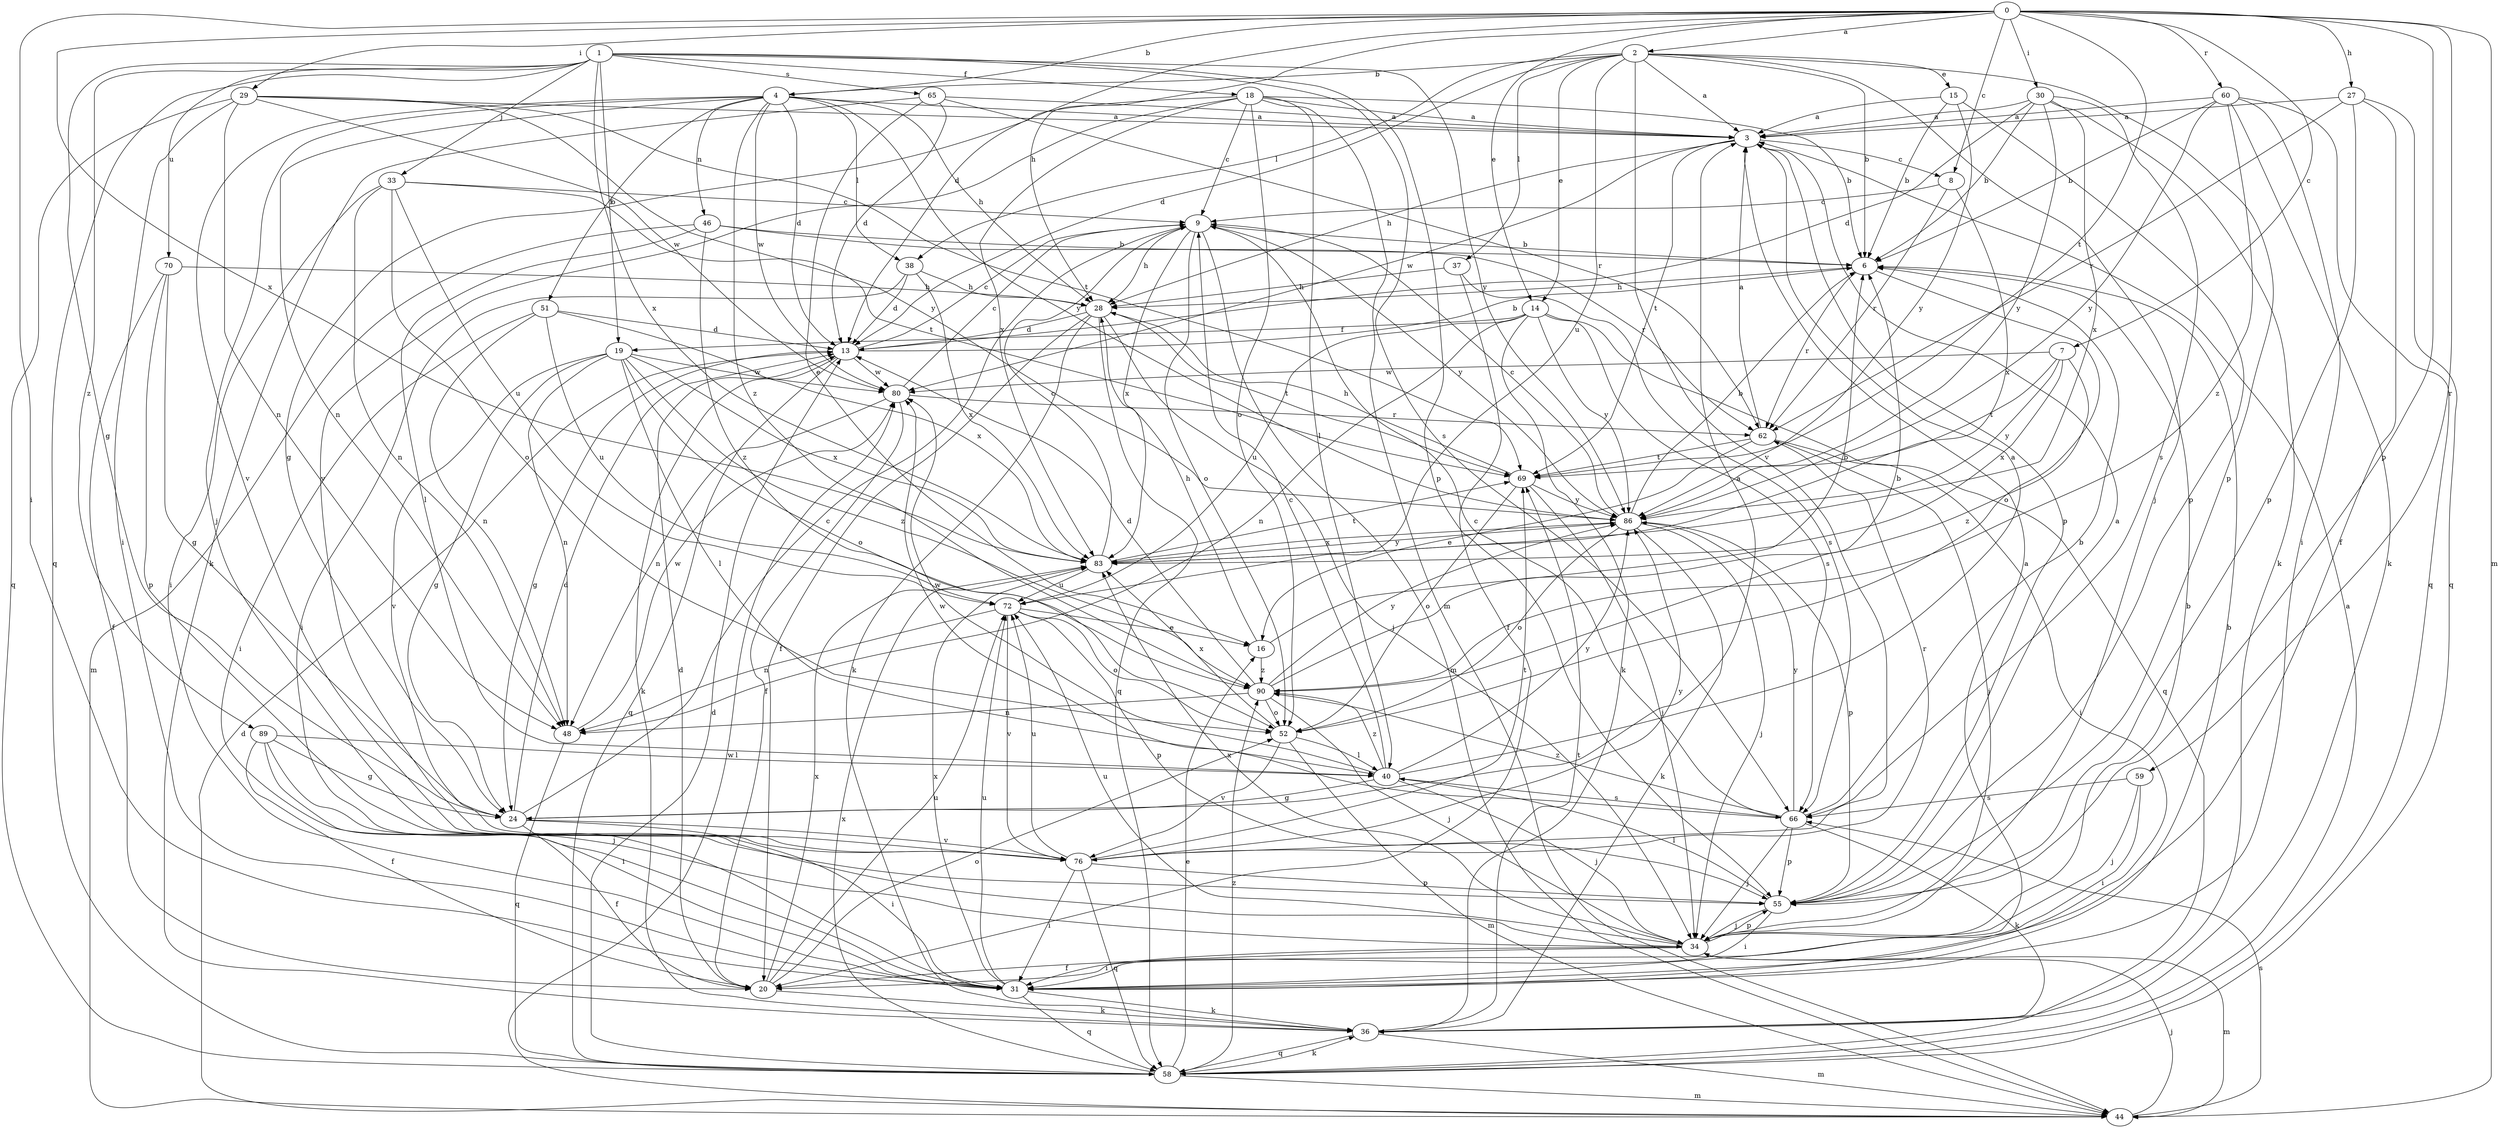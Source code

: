 strict digraph  {
0;
1;
2;
3;
4;
6;
7;
8;
9;
13;
14;
15;
16;
18;
19;
20;
24;
27;
28;
29;
30;
31;
33;
34;
36;
37;
38;
40;
44;
46;
48;
51;
52;
55;
58;
59;
60;
62;
65;
66;
69;
70;
72;
76;
80;
83;
86;
89;
90;
0 -> 2  [label=a];
0 -> 4  [label=b];
0 -> 7  [label=c];
0 -> 8  [label=c];
0 -> 13  [label=d];
0 -> 14  [label=e];
0 -> 27  [label=h];
0 -> 28  [label=h];
0 -> 29  [label=i];
0 -> 30  [label=i];
0 -> 31  [label=i];
0 -> 44  [label=m];
0 -> 55  [label=p];
0 -> 59  [label=r];
0 -> 60  [label=r];
0 -> 69  [label=t];
0 -> 83  [label=x];
1 -> 18  [label=f];
1 -> 19  [label=f];
1 -> 24  [label=g];
1 -> 33  [label=j];
1 -> 55  [label=p];
1 -> 58  [label=q];
1 -> 65  [label=s];
1 -> 66  [label=s];
1 -> 70  [label=u];
1 -> 83  [label=x];
1 -> 86  [label=y];
1 -> 89  [label=z];
2 -> 3  [label=a];
2 -> 4  [label=b];
2 -> 6  [label=b];
2 -> 13  [label=d];
2 -> 14  [label=e];
2 -> 15  [label=e];
2 -> 34  [label=j];
2 -> 37  [label=l];
2 -> 38  [label=l];
2 -> 55  [label=p];
2 -> 72  [label=u];
2 -> 76  [label=v];
3 -> 8  [label=c];
3 -> 28  [label=h];
3 -> 55  [label=p];
3 -> 69  [label=t];
3 -> 80  [label=w];
4 -> 3  [label=a];
4 -> 13  [label=d];
4 -> 28  [label=h];
4 -> 34  [label=j];
4 -> 38  [label=l];
4 -> 46  [label=n];
4 -> 48  [label=n];
4 -> 51  [label=o];
4 -> 76  [label=v];
4 -> 80  [label=w];
4 -> 86  [label=y];
4 -> 90  [label=z];
6 -> 28  [label=h];
6 -> 52  [label=o];
6 -> 62  [label=r];
7 -> 69  [label=t];
7 -> 80  [label=w];
7 -> 83  [label=x];
7 -> 86  [label=y];
7 -> 90  [label=z];
8 -> 9  [label=c];
8 -> 62  [label=r];
8 -> 83  [label=x];
9 -> 6  [label=b];
9 -> 28  [label=h];
9 -> 44  [label=m];
9 -> 52  [label=o];
9 -> 83  [label=x];
9 -> 86  [label=y];
13 -> 6  [label=b];
13 -> 9  [label=c];
13 -> 24  [label=g];
13 -> 36  [label=k];
13 -> 58  [label=q];
13 -> 80  [label=w];
14 -> 19  [label=f];
14 -> 36  [label=k];
14 -> 48  [label=n];
14 -> 58  [label=q];
14 -> 66  [label=s];
14 -> 72  [label=u];
14 -> 86  [label=y];
15 -> 3  [label=a];
15 -> 6  [label=b];
15 -> 55  [label=p];
15 -> 86  [label=y];
16 -> 6  [label=b];
16 -> 28  [label=h];
16 -> 90  [label=z];
18 -> 3  [label=a];
18 -> 6  [label=b];
18 -> 9  [label=c];
18 -> 24  [label=g];
18 -> 40  [label=l];
18 -> 44  [label=m];
18 -> 52  [label=o];
18 -> 76  [label=v];
18 -> 83  [label=x];
19 -> 24  [label=g];
19 -> 40  [label=l];
19 -> 48  [label=n];
19 -> 52  [label=o];
19 -> 76  [label=v];
19 -> 80  [label=w];
19 -> 83  [label=x];
19 -> 90  [label=z];
20 -> 13  [label=d];
20 -> 36  [label=k];
20 -> 52  [label=o];
20 -> 72  [label=u];
20 -> 83  [label=x];
24 -> 3  [label=a];
24 -> 9  [label=c];
24 -> 13  [label=d];
24 -> 20  [label=f];
24 -> 31  [label=i];
24 -> 76  [label=v];
27 -> 3  [label=a];
27 -> 20  [label=f];
27 -> 55  [label=p];
27 -> 58  [label=q];
27 -> 62  [label=r];
28 -> 13  [label=d];
28 -> 20  [label=f];
28 -> 34  [label=j];
28 -> 36  [label=k];
28 -> 58  [label=q];
28 -> 69  [label=t];
29 -> 3  [label=a];
29 -> 31  [label=i];
29 -> 48  [label=n];
29 -> 58  [label=q];
29 -> 69  [label=t];
29 -> 80  [label=w];
29 -> 86  [label=y];
30 -> 3  [label=a];
30 -> 6  [label=b];
30 -> 13  [label=d];
30 -> 36  [label=k];
30 -> 66  [label=s];
30 -> 83  [label=x];
30 -> 86  [label=y];
31 -> 3  [label=a];
31 -> 6  [label=b];
31 -> 36  [label=k];
31 -> 58  [label=q];
31 -> 72  [label=u];
31 -> 83  [label=x];
33 -> 9  [label=c];
33 -> 31  [label=i];
33 -> 48  [label=n];
33 -> 52  [label=o];
33 -> 69  [label=t];
33 -> 72  [label=u];
34 -> 6  [label=b];
34 -> 20  [label=f];
34 -> 31  [label=i];
34 -> 44  [label=m];
34 -> 55  [label=p];
34 -> 72  [label=u];
34 -> 83  [label=x];
36 -> 44  [label=m];
36 -> 58  [label=q];
36 -> 69  [label=t];
37 -> 20  [label=f];
37 -> 28  [label=h];
37 -> 66  [label=s];
38 -> 13  [label=d];
38 -> 28  [label=h];
38 -> 31  [label=i];
38 -> 83  [label=x];
40 -> 3  [label=a];
40 -> 9  [label=c];
40 -> 24  [label=g];
40 -> 34  [label=j];
40 -> 66  [label=s];
40 -> 80  [label=w];
40 -> 86  [label=y];
40 -> 90  [label=z];
44 -> 13  [label=d];
44 -> 34  [label=j];
44 -> 66  [label=s];
44 -> 80  [label=w];
46 -> 6  [label=b];
46 -> 40  [label=l];
46 -> 44  [label=m];
46 -> 62  [label=r];
46 -> 90  [label=z];
48 -> 58  [label=q];
48 -> 80  [label=w];
51 -> 13  [label=d];
51 -> 31  [label=i];
51 -> 48  [label=n];
51 -> 72  [label=u];
51 -> 83  [label=x];
52 -> 40  [label=l];
52 -> 44  [label=m];
52 -> 76  [label=v];
52 -> 83  [label=x];
55 -> 3  [label=a];
55 -> 31  [label=i];
55 -> 34  [label=j];
55 -> 40  [label=l];
58 -> 3  [label=a];
58 -> 13  [label=d];
58 -> 16  [label=e];
58 -> 36  [label=k];
58 -> 44  [label=m];
58 -> 83  [label=x];
58 -> 90  [label=z];
59 -> 31  [label=i];
59 -> 34  [label=j];
59 -> 66  [label=s];
60 -> 3  [label=a];
60 -> 6  [label=b];
60 -> 31  [label=i];
60 -> 36  [label=k];
60 -> 58  [label=q];
60 -> 86  [label=y];
60 -> 90  [label=z];
62 -> 3  [label=a];
62 -> 16  [label=e];
62 -> 31  [label=i];
62 -> 34  [label=j];
62 -> 69  [label=t];
65 -> 3  [label=a];
65 -> 13  [label=d];
65 -> 16  [label=e];
65 -> 36  [label=k];
65 -> 62  [label=r];
66 -> 6  [label=b];
66 -> 9  [label=c];
66 -> 34  [label=j];
66 -> 36  [label=k];
66 -> 55  [label=p];
66 -> 80  [label=w];
66 -> 86  [label=y];
66 -> 90  [label=z];
69 -> 28  [label=h];
69 -> 34  [label=j];
69 -> 52  [label=o];
69 -> 86  [label=y];
70 -> 20  [label=f];
70 -> 24  [label=g];
70 -> 28  [label=h];
70 -> 55  [label=p];
72 -> 16  [label=e];
72 -> 48  [label=n];
72 -> 52  [label=o];
72 -> 55  [label=p];
72 -> 76  [label=v];
76 -> 31  [label=i];
76 -> 55  [label=p];
76 -> 58  [label=q];
76 -> 62  [label=r];
76 -> 69  [label=t];
76 -> 72  [label=u];
76 -> 86  [label=y];
80 -> 9  [label=c];
80 -> 20  [label=f];
80 -> 48  [label=n];
80 -> 62  [label=r];
83 -> 9  [label=c];
83 -> 69  [label=t];
83 -> 72  [label=u];
83 -> 86  [label=y];
86 -> 6  [label=b];
86 -> 9  [label=c];
86 -> 34  [label=j];
86 -> 36  [label=k];
86 -> 52  [label=o];
86 -> 55  [label=p];
86 -> 83  [label=x];
89 -> 20  [label=f];
89 -> 24  [label=g];
89 -> 31  [label=i];
89 -> 34  [label=j];
89 -> 40  [label=l];
90 -> 6  [label=b];
90 -> 13  [label=d];
90 -> 34  [label=j];
90 -> 48  [label=n];
90 -> 52  [label=o];
90 -> 86  [label=y];
}
